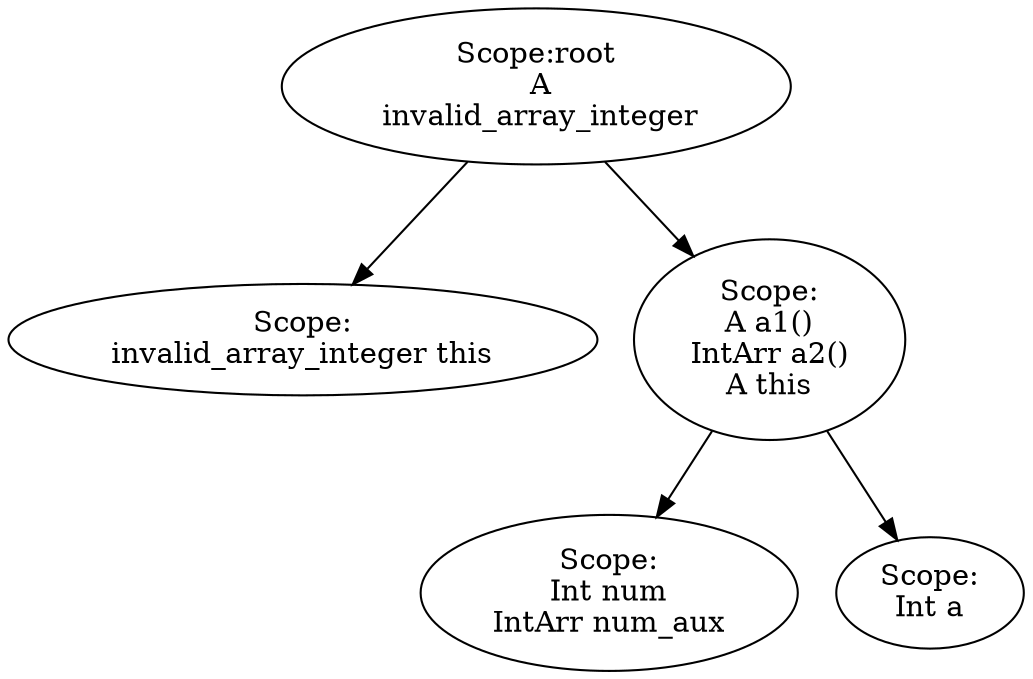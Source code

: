 digraph {
n0 [label="Scope:root
 A
 invalid_array_integer
"];
n1 [label="Scope:
invalid_array_integer this
"];
n0 -> n1
n2 [label="Scope:
A a1()
IntArr a2()
A this
"];
n3 [label="Scope:
Int num
IntArr num_aux
"];
n2 -> n3
n4 [label="Scope:
Int a
"];
n2 -> n4
n0 -> n2
}
